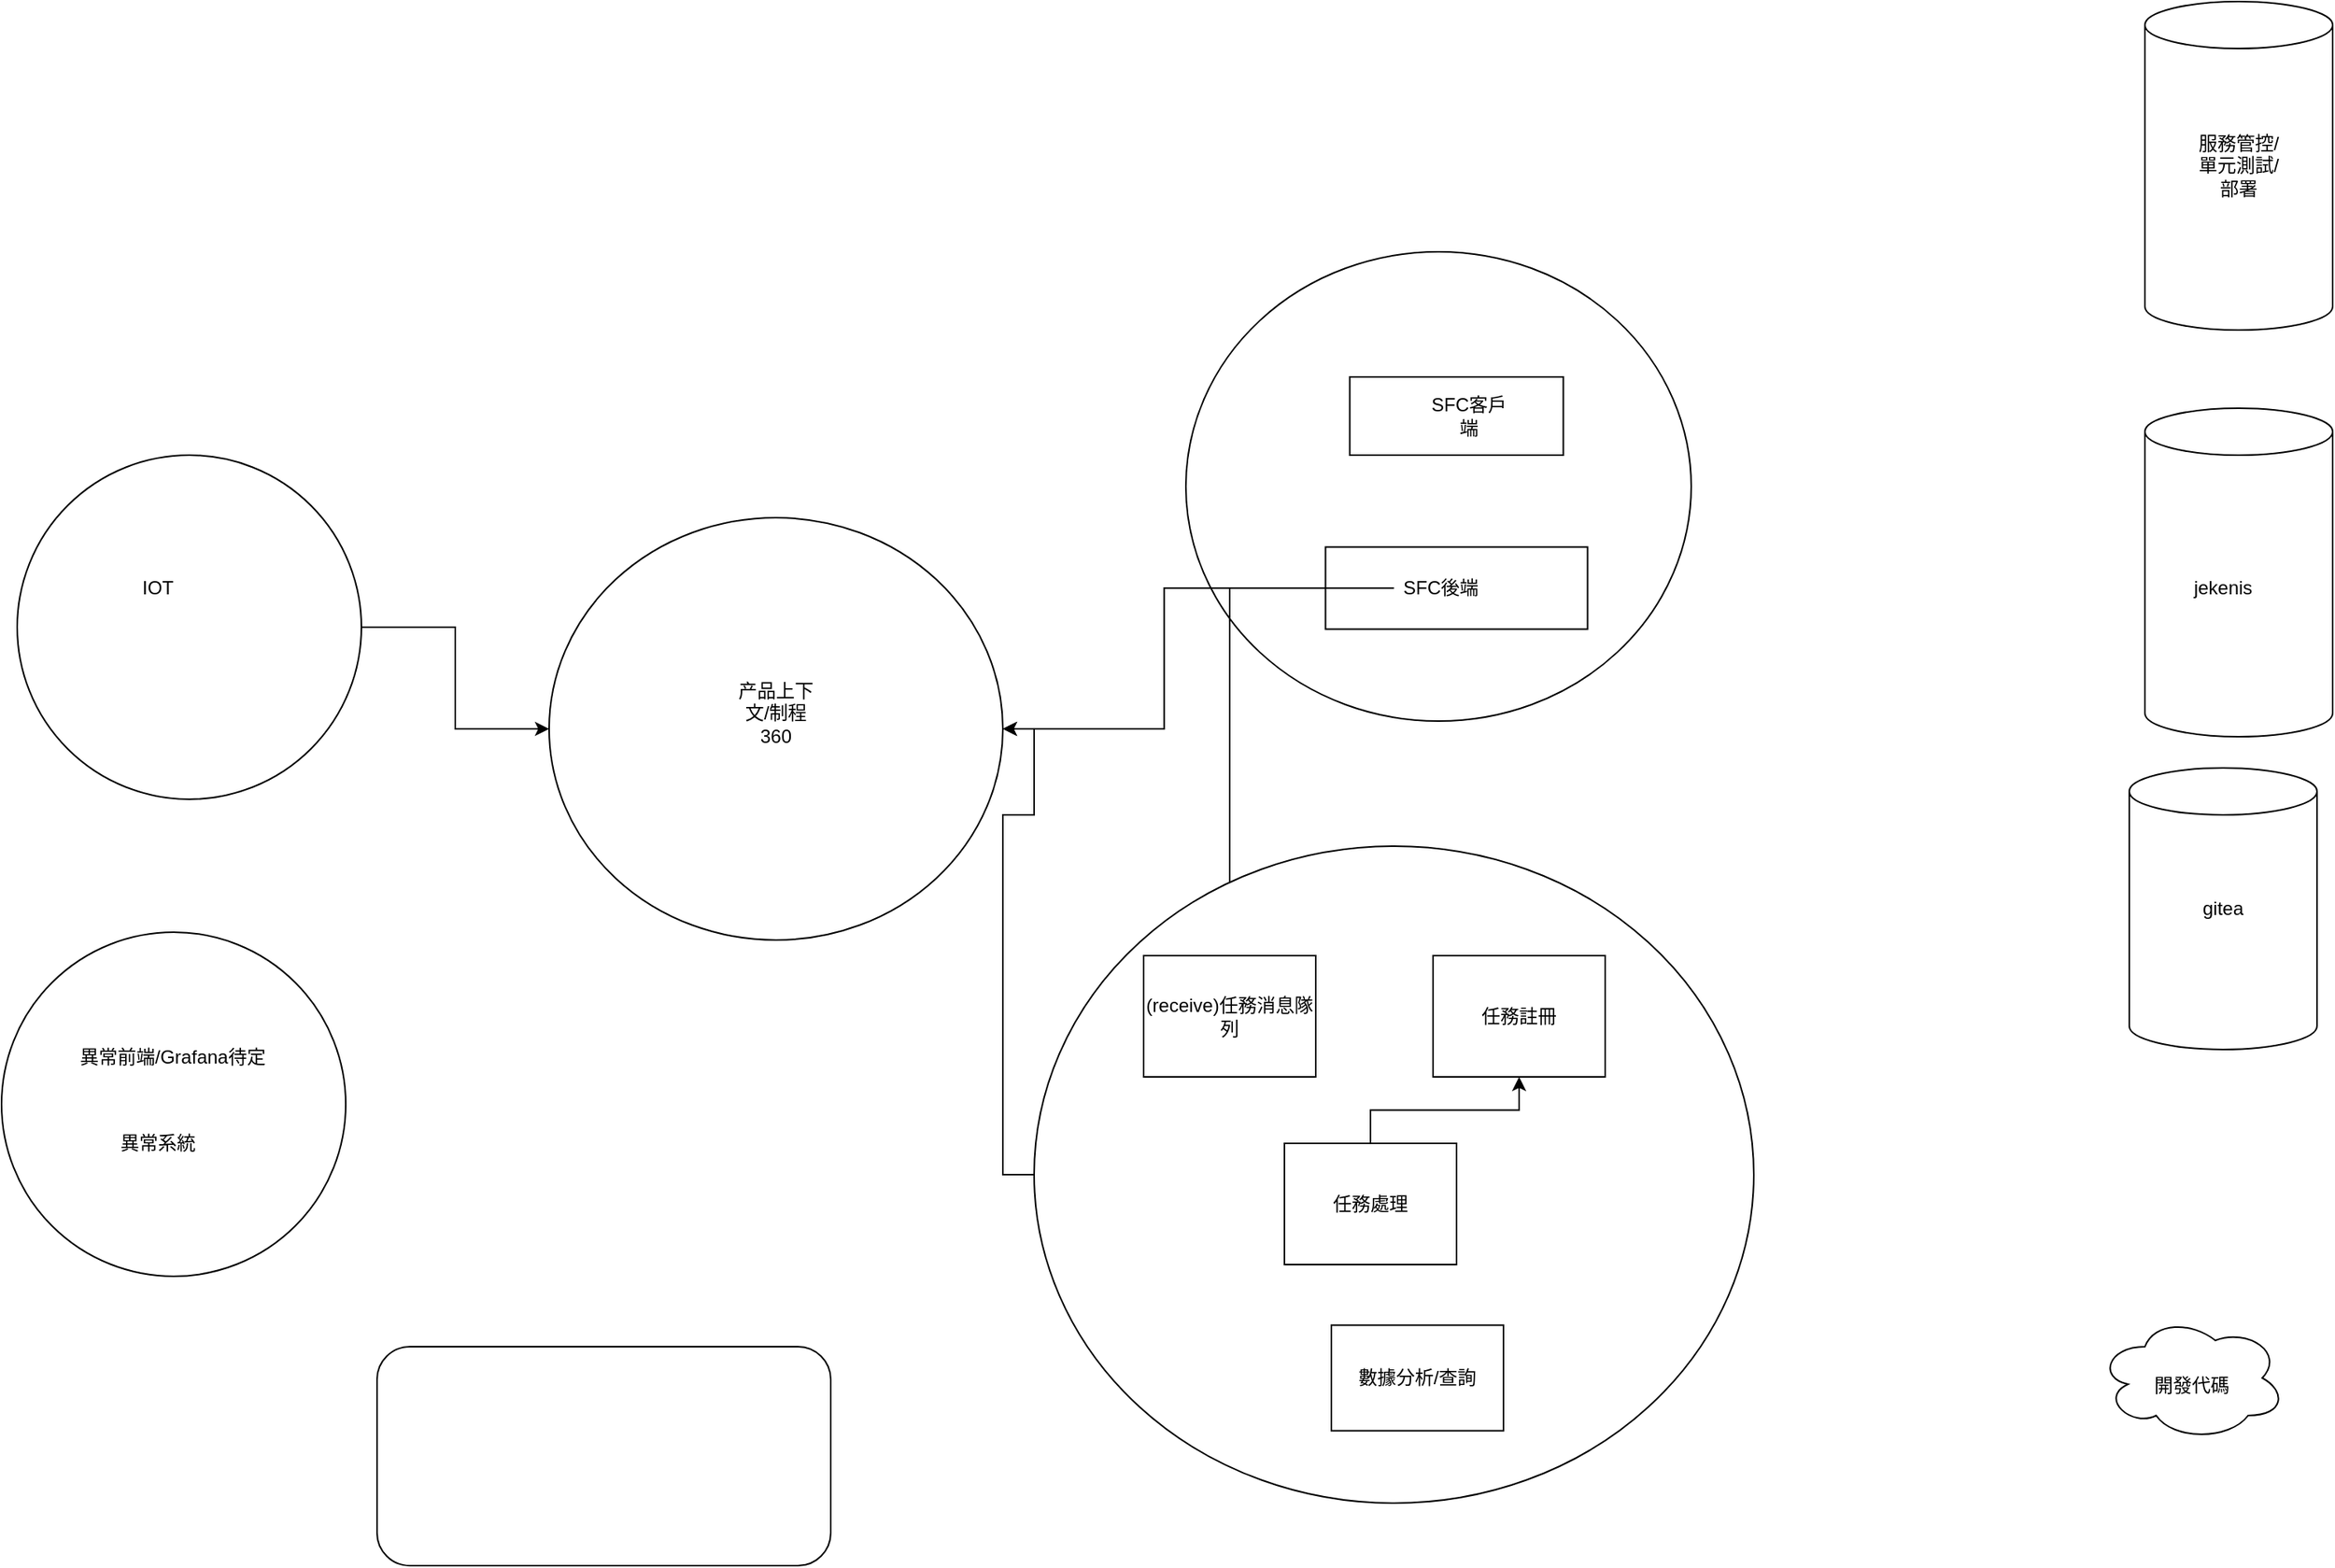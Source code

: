 <mxfile version="28.2.0">
  <diagram name="第 1 页" id="F0XA9BGTJGQq8EJeW2Vg">
    <mxGraphModel dx="895" dy="751" grid="1" gridSize="10" guides="1" tooltips="1" connect="1" arrows="1" fold="1" page="1" pageScale="1" pageWidth="827" pageHeight="1169" math="0" shadow="0">
      <root>
        <mxCell id="0" />
        <mxCell id="1" parent="0" />
        <mxCell id="Jog6YgeHabasC2MlmQwj-1" value="" style="ellipse;whiteSpace=wrap;html=1;" parent="1" vertex="1">
          <mxGeometry x="827" y="290" width="323" height="300" as="geometry" />
        </mxCell>
        <mxCell id="Jog6YgeHabasC2MlmQwj-3" value="" style="rounded=1;whiteSpace=wrap;html=1;" parent="1" vertex="1">
          <mxGeometry x="310" y="990" width="290" height="140" as="geometry" />
        </mxCell>
        <mxCell id="Jog6YgeHabasC2MlmQwj-5" value="" style="rounded=0;whiteSpace=wrap;html=1;" parent="1" vertex="1">
          <mxGeometry x="931.75" y="370" width="136.5" height="50" as="geometry" />
        </mxCell>
        <mxCell id="stwq8ri4v3x9_fjbZmHY-37" style="edgeStyle=orthogonalEdgeStyle;rounded=0;orthogonalLoop=1;jettySize=auto;html=1;" edge="1" parent="1" source="Jog6YgeHabasC2MlmQwj-6" target="stwq8ri4v3x9_fjbZmHY-32">
          <mxGeometry relative="1" as="geometry" />
        </mxCell>
        <mxCell id="Jog6YgeHabasC2MlmQwj-6" value="" style="rounded=0;whiteSpace=wrap;html=1;" parent="1" vertex="1">
          <mxGeometry x="916.25" y="478.75" width="167.5" height="52.5" as="geometry" />
        </mxCell>
        <mxCell id="stwq8ri4v3x9_fjbZmHY-1" value="" style="ellipse;whiteSpace=wrap;html=1;" vertex="1" parent="1">
          <mxGeometry x="70" y="725" width="220" height="220" as="geometry" />
        </mxCell>
        <mxCell id="stwq8ri4v3x9_fjbZmHY-6" value="異常前端/Grafana待定" style="text;html=1;align=center;verticalAlign=middle;whiteSpace=wrap;rounded=0;" vertex="1" parent="1">
          <mxGeometry x="107.5" y="785" width="142.5" height="40" as="geometry" />
        </mxCell>
        <mxCell id="stwq8ri4v3x9_fjbZmHY-7" value="異常系統" style="text;html=1;align=center;verticalAlign=middle;whiteSpace=wrap;rounded=0;" vertex="1" parent="1">
          <mxGeometry x="140" y="845" width="60" height="30" as="geometry" />
        </mxCell>
        <mxCell id="stwq8ri4v3x9_fjbZmHY-8" value="SFC客戶端" style="text;html=1;align=center;verticalAlign=middle;whiteSpace=wrap;rounded=0;" vertex="1" parent="1">
          <mxGeometry x="978.25" y="380" width="60" height="30" as="geometry" />
        </mxCell>
        <mxCell id="stwq8ri4v3x9_fjbZmHY-36" style="edgeStyle=orthogonalEdgeStyle;rounded=0;orthogonalLoop=1;jettySize=auto;html=1;" edge="1" parent="1" source="stwq8ri4v3x9_fjbZmHY-9" target="stwq8ri4v3x9_fjbZmHY-15">
          <mxGeometry relative="1" as="geometry" />
        </mxCell>
        <mxCell id="stwq8ri4v3x9_fjbZmHY-9" value="SFC後端" style="text;html=1;align=center;verticalAlign=middle;whiteSpace=wrap;rounded=0;" vertex="1" parent="1">
          <mxGeometry x="960" y="490" width="60" height="30" as="geometry" />
        </mxCell>
        <mxCell id="stwq8ri4v3x9_fjbZmHY-35" style="edgeStyle=orthogonalEdgeStyle;rounded=0;orthogonalLoop=1;jettySize=auto;html=1;" edge="1" parent="1" source="stwq8ri4v3x9_fjbZmHY-12" target="stwq8ri4v3x9_fjbZmHY-32">
          <mxGeometry relative="1" as="geometry" />
        </mxCell>
        <mxCell id="stwq8ri4v3x9_fjbZmHY-12" value="" style="ellipse;whiteSpace=wrap;html=1;" vertex="1" parent="1">
          <mxGeometry x="730" y="670" width="460" height="420" as="geometry" />
        </mxCell>
        <mxCell id="stwq8ri4v3x9_fjbZmHY-29" value="" style="edgeStyle=orthogonalEdgeStyle;rounded=0;orthogonalLoop=1;jettySize=auto;html=1;" edge="1" parent="1" source="stwq8ri4v3x9_fjbZmHY-13" target="stwq8ri4v3x9_fjbZmHY-28">
          <mxGeometry relative="1" as="geometry" />
        </mxCell>
        <mxCell id="stwq8ri4v3x9_fjbZmHY-13" value="任務處理" style="rounded=0;whiteSpace=wrap;html=1;" vertex="1" parent="1">
          <mxGeometry x="890" y="860" width="110" height="77.5" as="geometry" />
        </mxCell>
        <mxCell id="stwq8ri4v3x9_fjbZmHY-15" value="(receive)任務消息隊列" style="rounded=0;whiteSpace=wrap;html=1;" vertex="1" parent="1">
          <mxGeometry x="800" y="740" width="110" height="77.5" as="geometry" />
        </mxCell>
        <mxCell id="stwq8ri4v3x9_fjbZmHY-16" value="數據分析/查詢" style="rounded=0;whiteSpace=wrap;html=1;" vertex="1" parent="1">
          <mxGeometry x="920" y="976.25" width="110" height="67.5" as="geometry" />
        </mxCell>
        <mxCell id="stwq8ri4v3x9_fjbZmHY-17" value="" style="shape=cylinder3;whiteSpace=wrap;html=1;boundedLbl=1;backgroundOutline=1;size=15;" vertex="1" parent="1">
          <mxGeometry x="1430" y="620" width="120" height="180" as="geometry" />
        </mxCell>
        <mxCell id="stwq8ri4v3x9_fjbZmHY-18" value="gitea" style="text;html=1;align=center;verticalAlign=middle;whiteSpace=wrap;rounded=0;" vertex="1" parent="1">
          <mxGeometry x="1460" y="695" width="60" height="30" as="geometry" />
        </mxCell>
        <mxCell id="stwq8ri4v3x9_fjbZmHY-19" value="" style="shape=cylinder3;whiteSpace=wrap;html=1;boundedLbl=1;backgroundOutline=1;size=15;" vertex="1" parent="1">
          <mxGeometry x="1440" y="390" width="120" height="210" as="geometry" />
        </mxCell>
        <mxCell id="stwq8ri4v3x9_fjbZmHY-20" value="jekenis" style="text;html=1;align=center;verticalAlign=middle;whiteSpace=wrap;rounded=0;" vertex="1" parent="1">
          <mxGeometry x="1460" y="490" width="60" height="30" as="geometry" />
        </mxCell>
        <mxCell id="stwq8ri4v3x9_fjbZmHY-21" value="" style="ellipse;shape=cloud;whiteSpace=wrap;html=1;" vertex="1" parent="1">
          <mxGeometry x="1410" y="970" width="120" height="80" as="geometry" />
        </mxCell>
        <mxCell id="stwq8ri4v3x9_fjbZmHY-22" value="開發代碼" style="text;html=1;align=center;verticalAlign=middle;whiteSpace=wrap;rounded=0;" vertex="1" parent="1">
          <mxGeometry x="1440" y="1000" width="60" height="30" as="geometry" />
        </mxCell>
        <mxCell id="stwq8ri4v3x9_fjbZmHY-24" value="" style="shape=cylinder3;whiteSpace=wrap;html=1;boundedLbl=1;backgroundOutline=1;size=15;" vertex="1" parent="1">
          <mxGeometry x="1440" y="130" width="120" height="210" as="geometry" />
        </mxCell>
        <mxCell id="stwq8ri4v3x9_fjbZmHY-25" value="服務管控/單元測試/部署" style="text;html=1;align=center;verticalAlign=middle;whiteSpace=wrap;rounded=0;" vertex="1" parent="1">
          <mxGeometry x="1470" y="220" width="60" height="30" as="geometry" />
        </mxCell>
        <mxCell id="stwq8ri4v3x9_fjbZmHY-26" style="edgeStyle=orthogonalEdgeStyle;rounded=0;orthogonalLoop=1;jettySize=auto;html=1;exitX=0.5;exitY=1;exitDx=0;exitDy=0;" edge="1" parent="1" source="stwq8ri4v3x9_fjbZmHY-18" target="stwq8ri4v3x9_fjbZmHY-18">
          <mxGeometry relative="1" as="geometry" />
        </mxCell>
        <mxCell id="stwq8ri4v3x9_fjbZmHY-28" value="任務註冊" style="rounded=0;whiteSpace=wrap;html=1;" vertex="1" parent="1">
          <mxGeometry x="985" y="740" width="110" height="77.5" as="geometry" />
        </mxCell>
        <mxCell id="stwq8ri4v3x9_fjbZmHY-34" style="edgeStyle=orthogonalEdgeStyle;rounded=0;orthogonalLoop=1;jettySize=auto;html=1;" edge="1" parent="1" source="stwq8ri4v3x9_fjbZmHY-30" target="stwq8ri4v3x9_fjbZmHY-32">
          <mxGeometry relative="1" as="geometry" />
        </mxCell>
        <mxCell id="stwq8ri4v3x9_fjbZmHY-30" value="" style="ellipse;whiteSpace=wrap;html=1;" vertex="1" parent="1">
          <mxGeometry x="80" y="420" width="220" height="220" as="geometry" />
        </mxCell>
        <mxCell id="stwq8ri4v3x9_fjbZmHY-31" value="IOT" style="text;html=1;align=center;verticalAlign=middle;whiteSpace=wrap;rounded=0;" vertex="1" parent="1">
          <mxGeometry x="140" y="490" width="60" height="30" as="geometry" />
        </mxCell>
        <mxCell id="stwq8ri4v3x9_fjbZmHY-32" value="" style="ellipse;whiteSpace=wrap;html=1;" vertex="1" parent="1">
          <mxGeometry x="420" y="460" width="290" height="270" as="geometry" />
        </mxCell>
        <mxCell id="stwq8ri4v3x9_fjbZmHY-33" value="产品上下文/制程360" style="text;html=1;align=center;verticalAlign=middle;whiteSpace=wrap;rounded=0;" vertex="1" parent="1">
          <mxGeometry x="535" y="570" width="60" height="30" as="geometry" />
        </mxCell>
      </root>
    </mxGraphModel>
  </diagram>
</mxfile>
